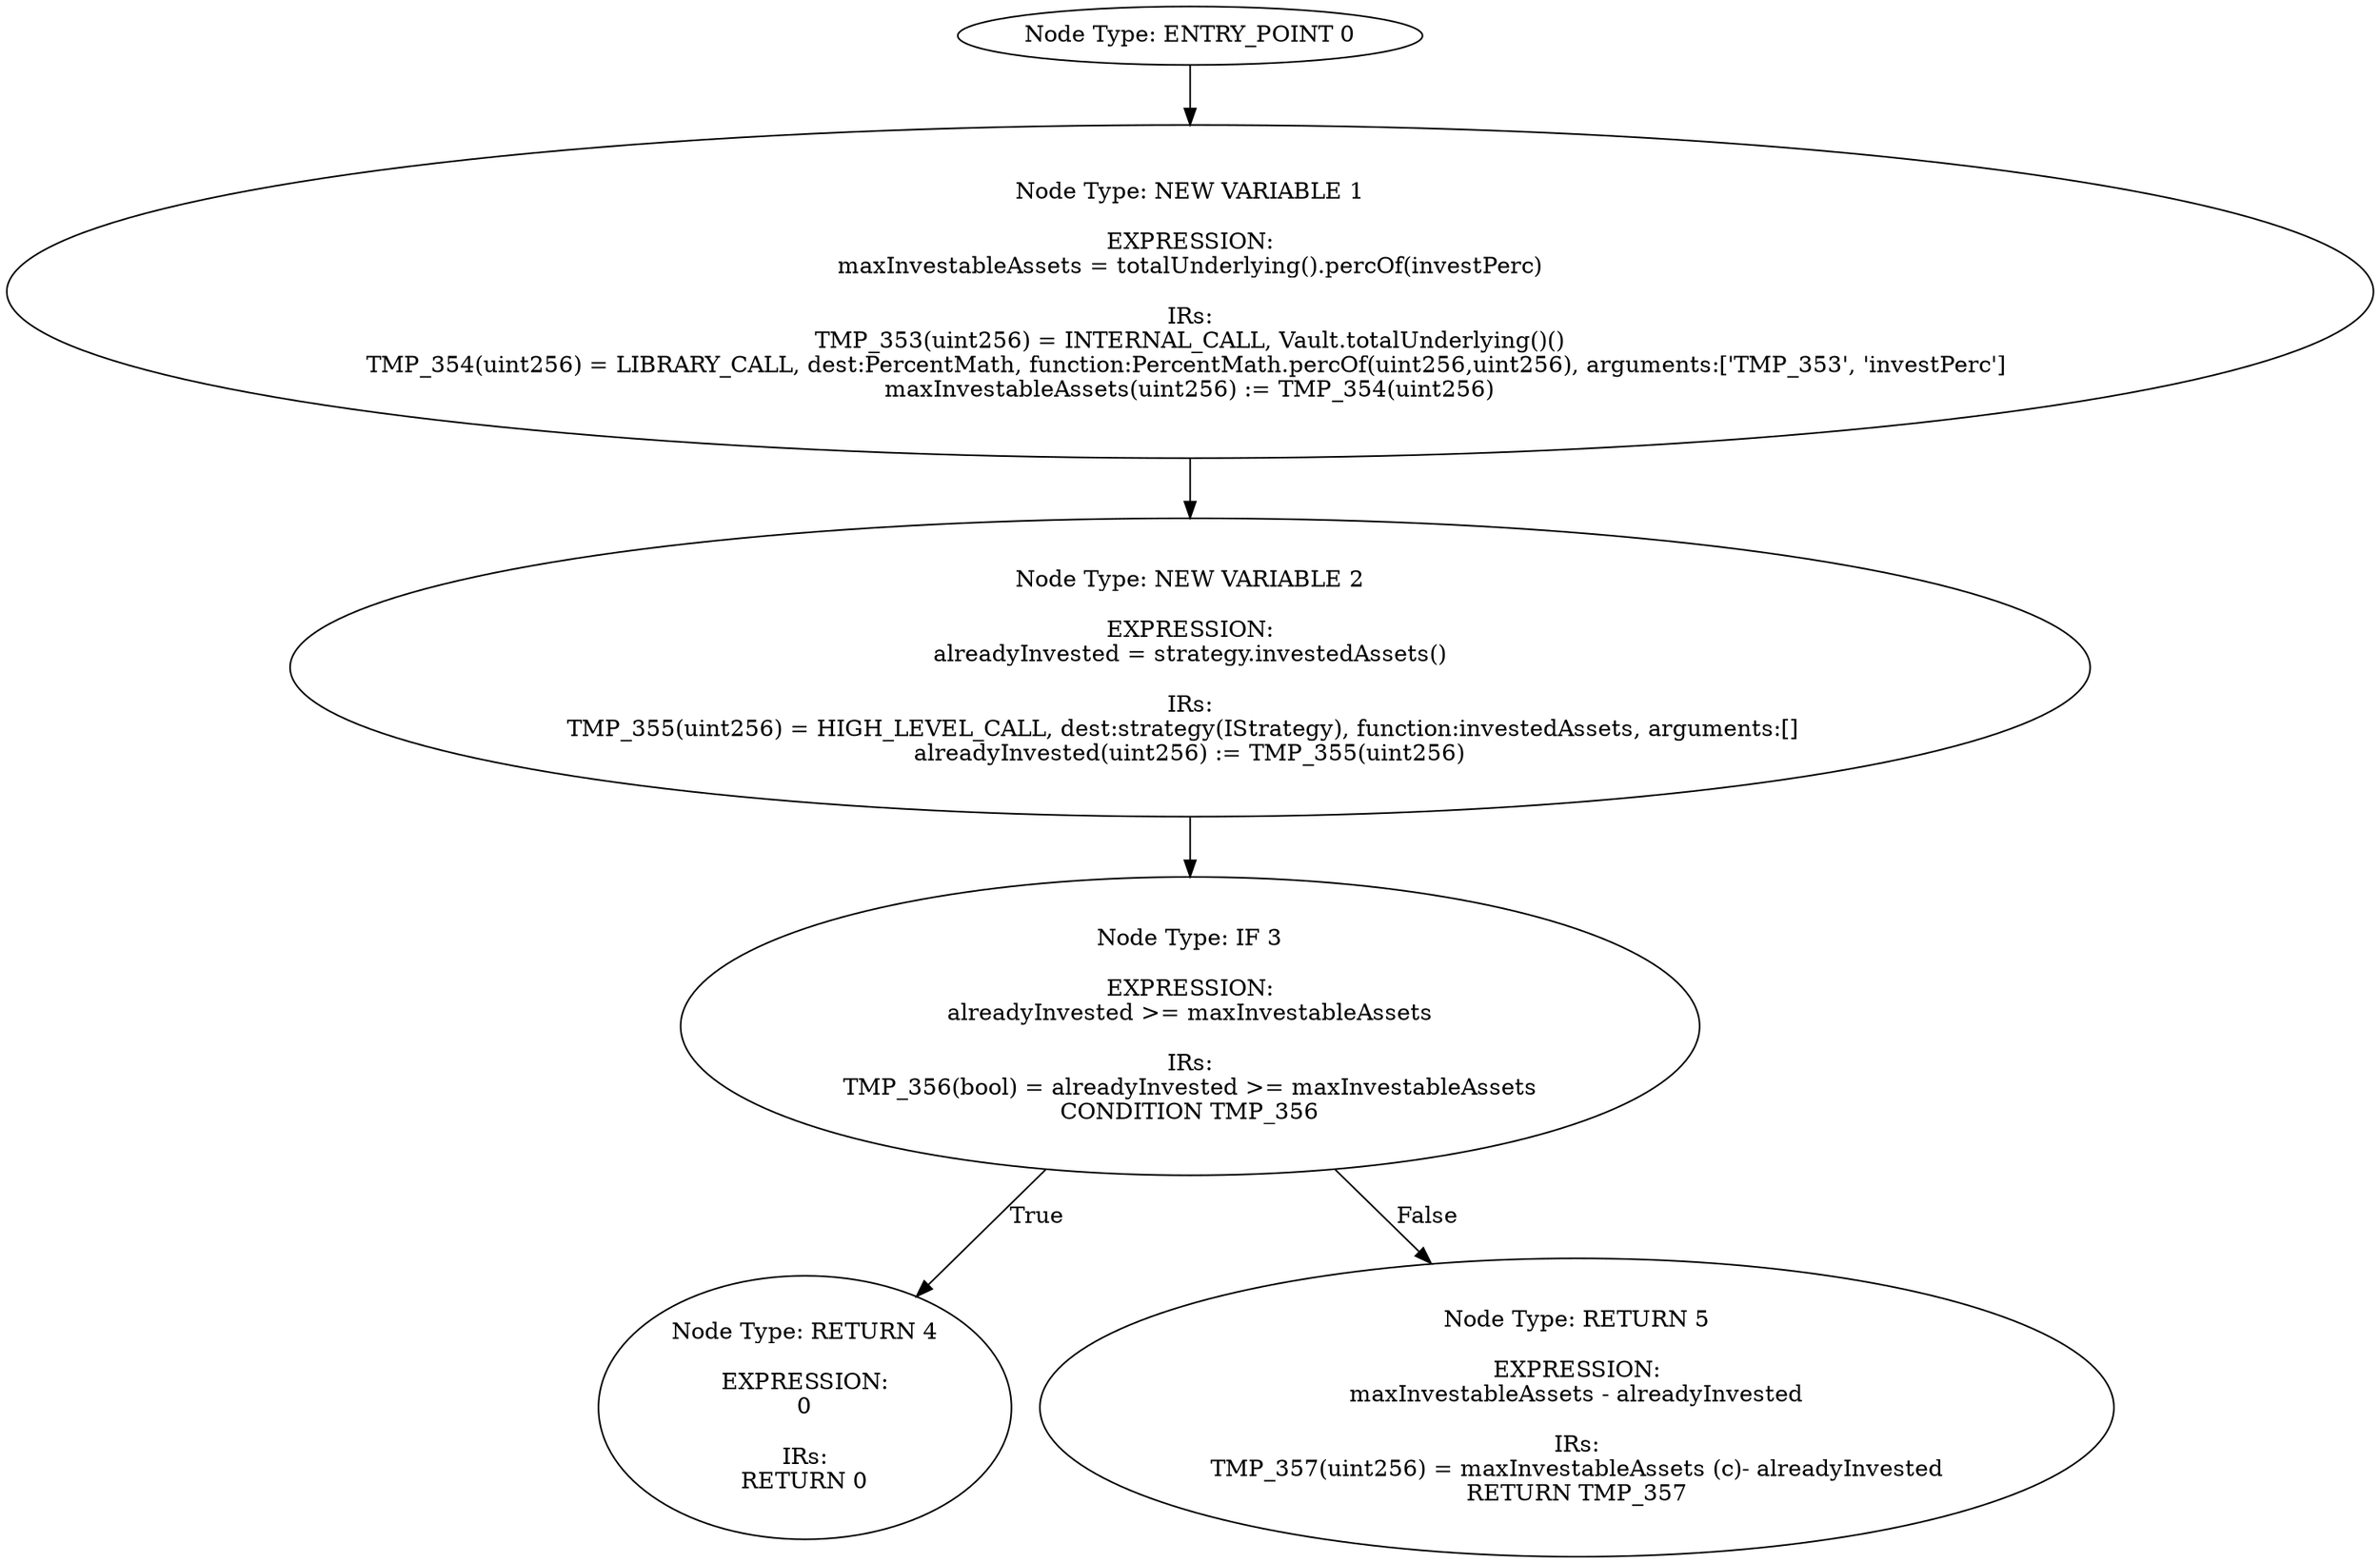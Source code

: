 digraph{
0[label="Node Type: ENTRY_POINT 0
"];
0->1;
1[label="Node Type: NEW VARIABLE 1

EXPRESSION:
maxInvestableAssets = totalUnderlying().percOf(investPerc)

IRs:
TMP_353(uint256) = INTERNAL_CALL, Vault.totalUnderlying()()
TMP_354(uint256) = LIBRARY_CALL, dest:PercentMath, function:PercentMath.percOf(uint256,uint256), arguments:['TMP_353', 'investPerc'] 
maxInvestableAssets(uint256) := TMP_354(uint256)"];
1->2;
2[label="Node Type: NEW VARIABLE 2

EXPRESSION:
alreadyInvested = strategy.investedAssets()

IRs:
TMP_355(uint256) = HIGH_LEVEL_CALL, dest:strategy(IStrategy), function:investedAssets, arguments:[]  
alreadyInvested(uint256) := TMP_355(uint256)"];
2->3;
3[label="Node Type: IF 3

EXPRESSION:
alreadyInvested >= maxInvestableAssets

IRs:
TMP_356(bool) = alreadyInvested >= maxInvestableAssets
CONDITION TMP_356"];
3->4[label="True"];
3->5[label="False"];
4[label="Node Type: RETURN 4

EXPRESSION:
0

IRs:
RETURN 0"];
5[label="Node Type: RETURN 5

EXPRESSION:
maxInvestableAssets - alreadyInvested

IRs:
TMP_357(uint256) = maxInvestableAssets (c)- alreadyInvested
RETURN TMP_357"];
}
